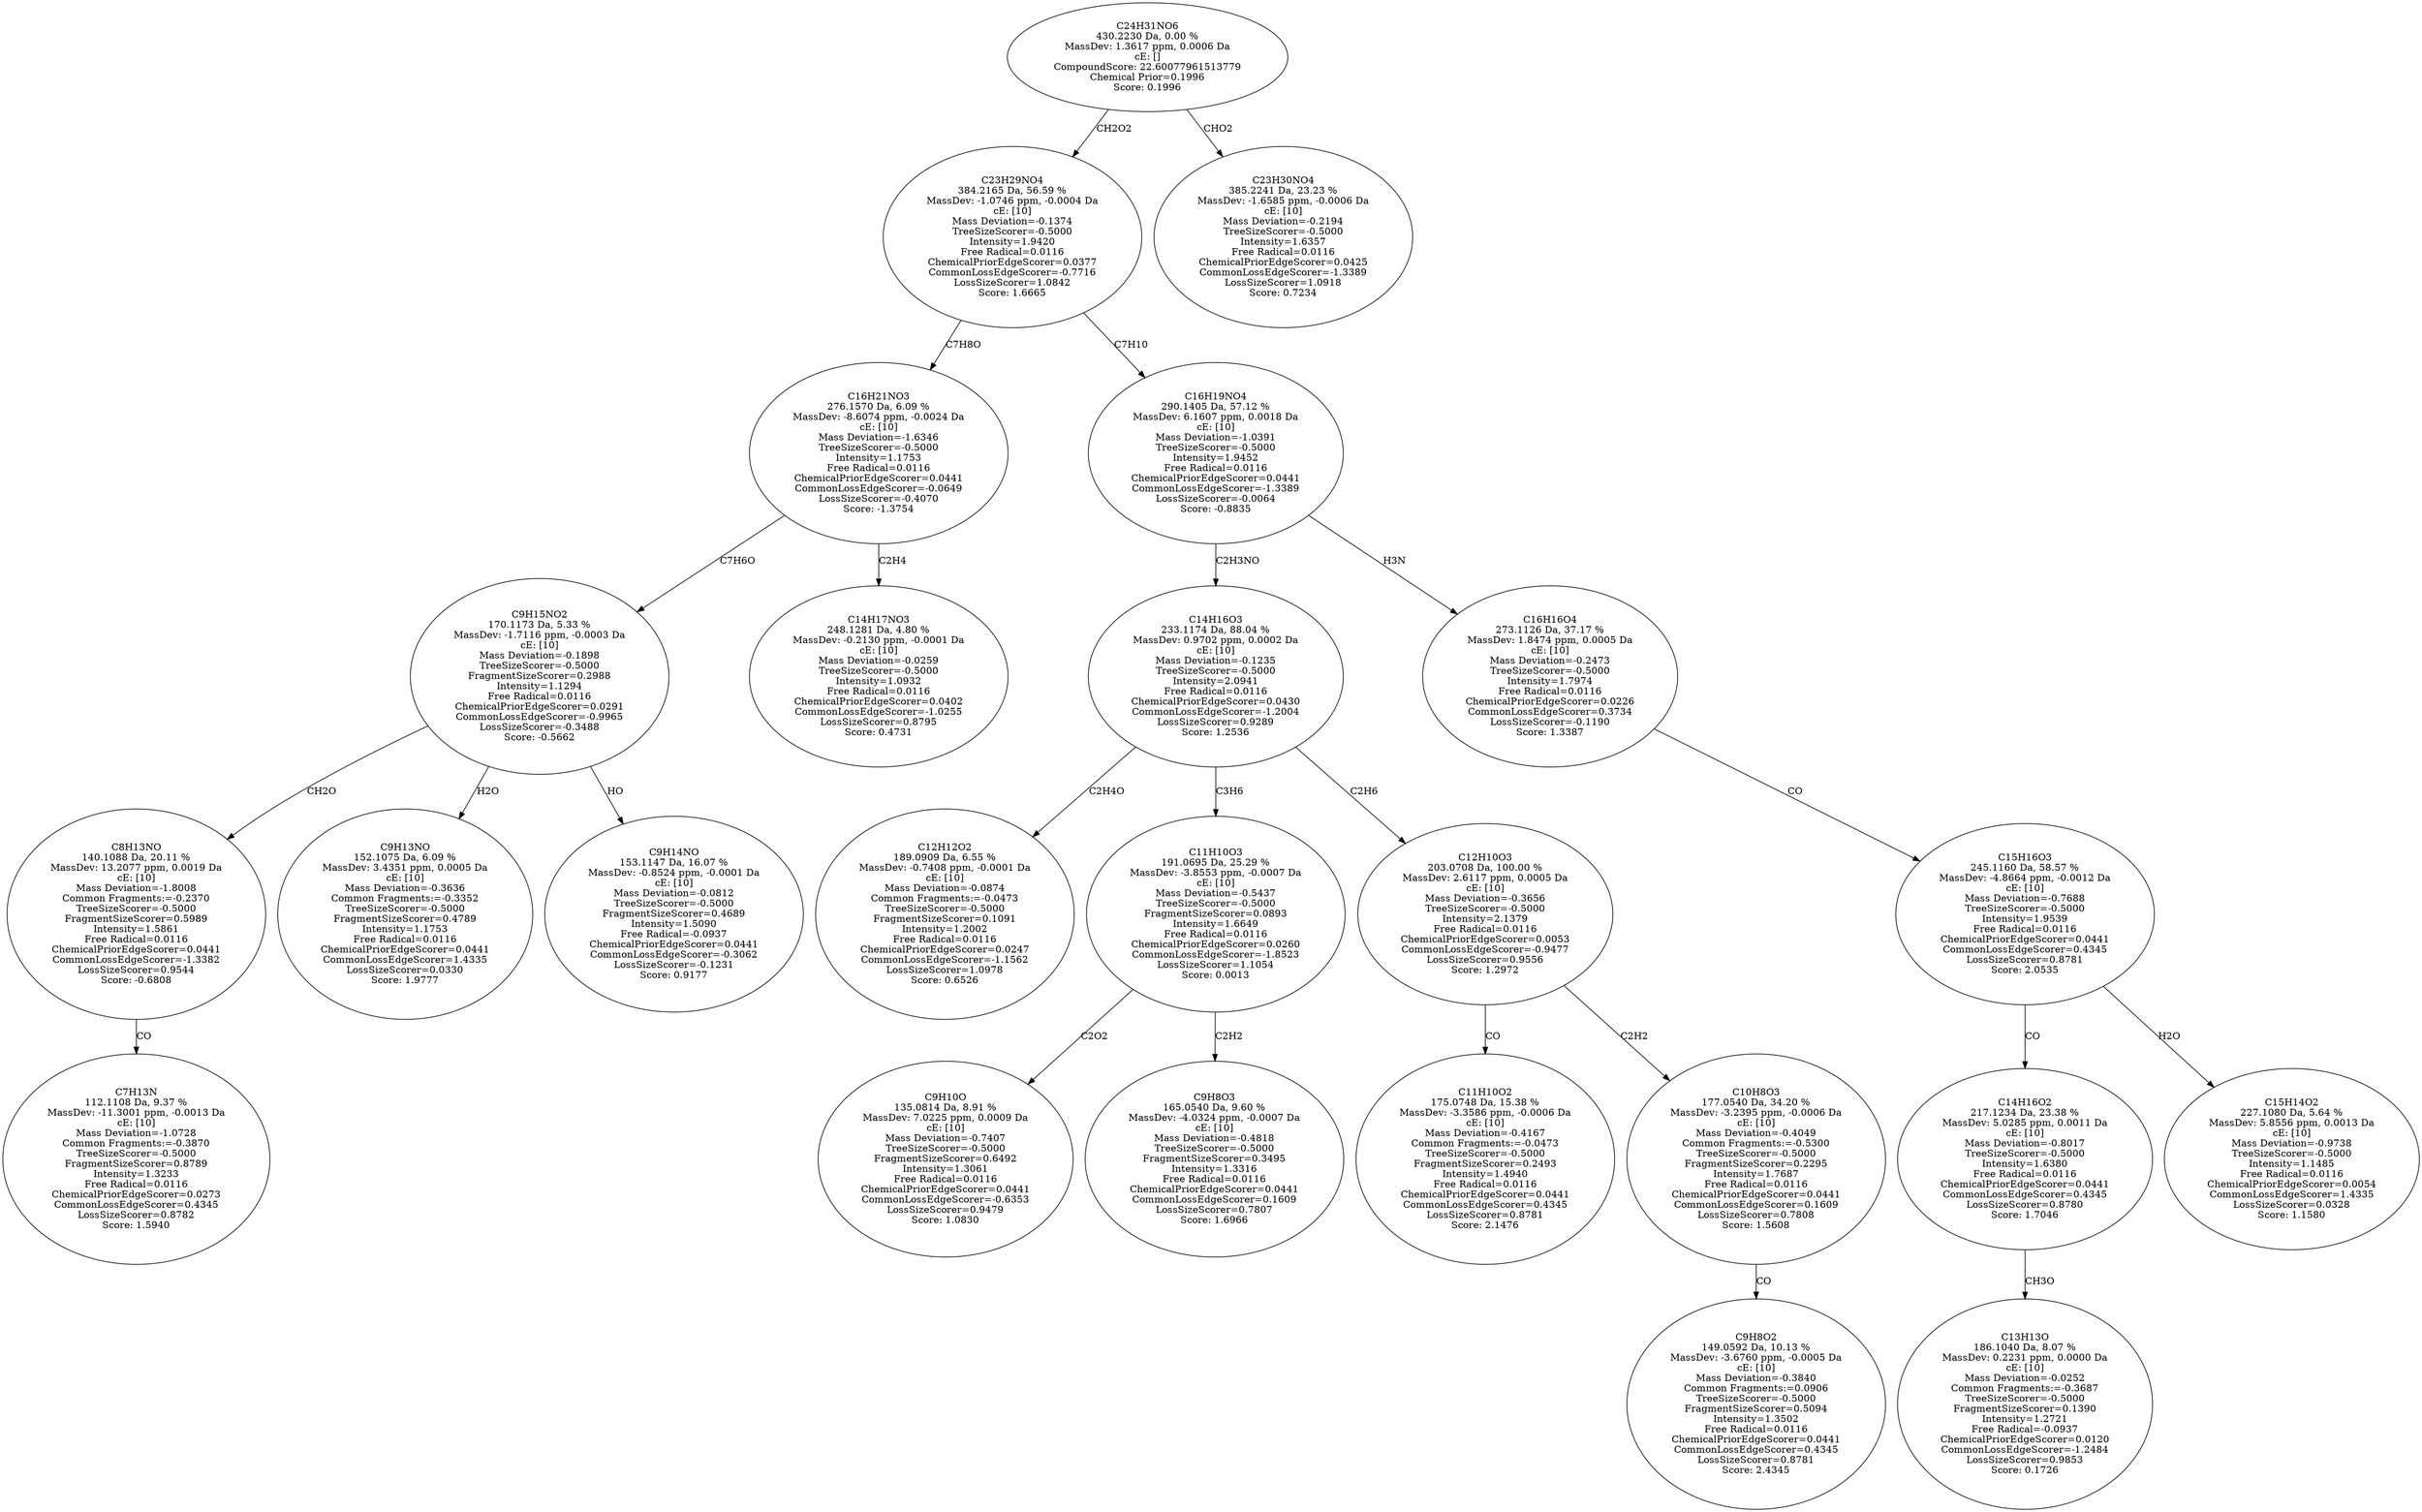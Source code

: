 strict digraph {
v1 [label="C7H13N\n112.1108 Da, 9.37 %\nMassDev: -11.3001 ppm, -0.0013 Da\ncE: [10]\nMass Deviation=-1.0728\nCommon Fragments:=-0.3870\nTreeSizeScorer=-0.5000\nFragmentSizeScorer=0.8789\nIntensity=1.3233\nFree Radical=0.0116\nChemicalPriorEdgeScorer=0.0273\nCommonLossEdgeScorer=0.4345\nLossSizeScorer=0.8782\nScore: 1.5940"];
v2 [label="C8H13NO\n140.1088 Da, 20.11 %\nMassDev: 13.2077 ppm, 0.0019 Da\ncE: [10]\nMass Deviation=-1.8008\nCommon Fragments:=-0.2370\nTreeSizeScorer=-0.5000\nFragmentSizeScorer=0.5989\nIntensity=1.5861\nFree Radical=0.0116\nChemicalPriorEdgeScorer=0.0441\nCommonLossEdgeScorer=-1.3382\nLossSizeScorer=0.9544\nScore: -0.6808"];
v3 [label="C9H13NO\n152.1075 Da, 6.09 %\nMassDev: 3.4351 ppm, 0.0005 Da\ncE: [10]\nMass Deviation=-0.3636\nCommon Fragments:=-0.3352\nTreeSizeScorer=-0.5000\nFragmentSizeScorer=0.4789\nIntensity=1.1753\nFree Radical=0.0116\nChemicalPriorEdgeScorer=0.0441\nCommonLossEdgeScorer=1.4335\nLossSizeScorer=0.0330\nScore: 1.9777"];
v4 [label="C9H14NO\n153.1147 Da, 16.07 %\nMassDev: -0.8524 ppm, -0.0001 Da\ncE: [10]\nMass Deviation=-0.0812\nTreeSizeScorer=-0.5000\nFragmentSizeScorer=0.4689\nIntensity=1.5090\nFree Radical=-0.0937\nChemicalPriorEdgeScorer=0.0441\nCommonLossEdgeScorer=-0.3062\nLossSizeScorer=-0.1231\nScore: 0.9177"];
v5 [label="C9H15NO2\n170.1173 Da, 5.33 %\nMassDev: -1.7116 ppm, -0.0003 Da\ncE: [10]\nMass Deviation=-0.1898\nTreeSizeScorer=-0.5000\nFragmentSizeScorer=0.2988\nIntensity=1.1294\nFree Radical=0.0116\nChemicalPriorEdgeScorer=0.0291\nCommonLossEdgeScorer=-0.9965\nLossSizeScorer=-0.3488\nScore: -0.5662"];
v6 [label="C14H17NO3\n248.1281 Da, 4.80 %\nMassDev: -0.2130 ppm, -0.0001 Da\ncE: [10]\nMass Deviation=-0.0259\nTreeSizeScorer=-0.5000\nIntensity=1.0932\nFree Radical=0.0116\nChemicalPriorEdgeScorer=0.0402\nCommonLossEdgeScorer=-1.0255\nLossSizeScorer=0.8795\nScore: 0.4731"];
v7 [label="C16H21NO3\n276.1570 Da, 6.09 %\nMassDev: -8.6074 ppm, -0.0024 Da\ncE: [10]\nMass Deviation=-1.6346\nTreeSizeScorer=-0.5000\nIntensity=1.1753\nFree Radical=0.0116\nChemicalPriorEdgeScorer=0.0441\nCommonLossEdgeScorer=-0.0649\nLossSizeScorer=-0.4070\nScore: -1.3754"];
v8 [label="C12H12O2\n189.0909 Da, 6.55 %\nMassDev: -0.7408 ppm, -0.0001 Da\ncE: [10]\nMass Deviation=-0.0874\nCommon Fragments:=-0.0473\nTreeSizeScorer=-0.5000\nFragmentSizeScorer=0.1091\nIntensity=1.2002\nFree Radical=0.0116\nChemicalPriorEdgeScorer=0.0247\nCommonLossEdgeScorer=-1.1562\nLossSizeScorer=1.0978\nScore: 0.6526"];
v9 [label="C9H10O\n135.0814 Da, 8.91 %\nMassDev: 7.0225 ppm, 0.0009 Da\ncE: [10]\nMass Deviation=-0.7407\nTreeSizeScorer=-0.5000\nFragmentSizeScorer=0.6492\nIntensity=1.3061\nFree Radical=0.0116\nChemicalPriorEdgeScorer=0.0441\nCommonLossEdgeScorer=-0.6353\nLossSizeScorer=0.9479\nScore: 1.0830"];
v10 [label="C9H8O3\n165.0540 Da, 9.60 %\nMassDev: -4.0324 ppm, -0.0007 Da\ncE: [10]\nMass Deviation=-0.4818\nTreeSizeScorer=-0.5000\nFragmentSizeScorer=0.3495\nIntensity=1.3316\nFree Radical=0.0116\nChemicalPriorEdgeScorer=0.0441\nCommonLossEdgeScorer=0.1609\nLossSizeScorer=0.7807\nScore: 1.6966"];
v11 [label="C11H10O3\n191.0695 Da, 25.29 %\nMassDev: -3.8553 ppm, -0.0007 Da\ncE: [10]\nMass Deviation=-0.5437\nTreeSizeScorer=-0.5000\nFragmentSizeScorer=0.0893\nIntensity=1.6649\nFree Radical=0.0116\nChemicalPriorEdgeScorer=0.0260\nCommonLossEdgeScorer=-1.8523\nLossSizeScorer=1.1054\nScore: 0.0013"];
v12 [label="C11H10O2\n175.0748 Da, 15.38 %\nMassDev: -3.3586 ppm, -0.0006 Da\ncE: [10]\nMass Deviation=-0.4167\nCommon Fragments:=-0.0473\nTreeSizeScorer=-0.5000\nFragmentSizeScorer=0.2493\nIntensity=1.4940\nFree Radical=0.0116\nChemicalPriorEdgeScorer=0.0441\nCommonLossEdgeScorer=0.4345\nLossSizeScorer=0.8781\nScore: 2.1476"];
v13 [label="C9H8O2\n149.0592 Da, 10.13 %\nMassDev: -3.6760 ppm, -0.0005 Da\ncE: [10]\nMass Deviation=-0.3840\nCommon Fragments:=0.0906\nTreeSizeScorer=-0.5000\nFragmentSizeScorer=0.5094\nIntensity=1.3502\nFree Radical=0.0116\nChemicalPriorEdgeScorer=0.0441\nCommonLossEdgeScorer=0.4345\nLossSizeScorer=0.8781\nScore: 2.4345"];
v14 [label="C10H8O3\n177.0540 Da, 34.20 %\nMassDev: -3.2395 ppm, -0.0006 Da\ncE: [10]\nMass Deviation=-0.4049\nCommon Fragments:=-0.5300\nTreeSizeScorer=-0.5000\nFragmentSizeScorer=0.2295\nIntensity=1.7687\nFree Radical=0.0116\nChemicalPriorEdgeScorer=0.0441\nCommonLossEdgeScorer=0.1609\nLossSizeScorer=0.7808\nScore: 1.5608"];
v15 [label="C12H10O3\n203.0708 Da, 100.00 %\nMassDev: 2.6117 ppm, 0.0005 Da\ncE: [10]\nMass Deviation=-0.3656\nTreeSizeScorer=-0.5000\nIntensity=2.1379\nFree Radical=0.0116\nChemicalPriorEdgeScorer=0.0053\nCommonLossEdgeScorer=-0.9477\nLossSizeScorer=0.9556\nScore: 1.2972"];
v16 [label="C14H16O3\n233.1174 Da, 88.04 %\nMassDev: 0.9702 ppm, 0.0002 Da\ncE: [10]\nMass Deviation=-0.1235\nTreeSizeScorer=-0.5000\nIntensity=2.0941\nFree Radical=0.0116\nChemicalPriorEdgeScorer=0.0430\nCommonLossEdgeScorer=-1.2004\nLossSizeScorer=0.9289\nScore: 1.2536"];
v17 [label="C13H13O\n186.1040 Da, 8.07 %\nMassDev: 0.2231 ppm, 0.0000 Da\ncE: [10]\nMass Deviation=-0.0252\nCommon Fragments:=-0.3687\nTreeSizeScorer=-0.5000\nFragmentSizeScorer=0.1390\nIntensity=1.2721\nFree Radical=-0.0937\nChemicalPriorEdgeScorer=0.0120\nCommonLossEdgeScorer=-1.2484\nLossSizeScorer=0.9853\nScore: 0.1726"];
v18 [label="C14H16O2\n217.1234 Da, 23.38 %\nMassDev: 5.0285 ppm, 0.0011 Da\ncE: [10]\nMass Deviation=-0.8017\nTreeSizeScorer=-0.5000\nIntensity=1.6380\nFree Radical=0.0116\nChemicalPriorEdgeScorer=0.0441\nCommonLossEdgeScorer=0.4345\nLossSizeScorer=0.8780\nScore: 1.7046"];
v19 [label="C15H14O2\n227.1080 Da, 5.64 %\nMassDev: 5.8556 ppm, 0.0013 Da\ncE: [10]\nMass Deviation=-0.9738\nTreeSizeScorer=-0.5000\nIntensity=1.1485\nFree Radical=0.0116\nChemicalPriorEdgeScorer=0.0054\nCommonLossEdgeScorer=1.4335\nLossSizeScorer=0.0328\nScore: 1.1580"];
v20 [label="C15H16O3\n245.1160 Da, 58.57 %\nMassDev: -4.8664 ppm, -0.0012 Da\ncE: [10]\nMass Deviation=-0.7688\nTreeSizeScorer=-0.5000\nIntensity=1.9539\nFree Radical=0.0116\nChemicalPriorEdgeScorer=0.0441\nCommonLossEdgeScorer=0.4345\nLossSizeScorer=0.8781\nScore: 2.0535"];
v21 [label="C16H16O4\n273.1126 Da, 37.17 %\nMassDev: 1.8474 ppm, 0.0005 Da\ncE: [10]\nMass Deviation=-0.2473\nTreeSizeScorer=-0.5000\nIntensity=1.7974\nFree Radical=0.0116\nChemicalPriorEdgeScorer=0.0226\nCommonLossEdgeScorer=0.3734\nLossSizeScorer=-0.1190\nScore: 1.3387"];
v22 [label="C16H19NO4\n290.1405 Da, 57.12 %\nMassDev: 6.1607 ppm, 0.0018 Da\ncE: [10]\nMass Deviation=-1.0391\nTreeSizeScorer=-0.5000\nIntensity=1.9452\nFree Radical=0.0116\nChemicalPriorEdgeScorer=0.0441\nCommonLossEdgeScorer=-1.3389\nLossSizeScorer=-0.0064\nScore: -0.8835"];
v23 [label="C23H29NO4\n384.2165 Da, 56.59 %\nMassDev: -1.0746 ppm, -0.0004 Da\ncE: [10]\nMass Deviation=-0.1374\nTreeSizeScorer=-0.5000\nIntensity=1.9420\nFree Radical=0.0116\nChemicalPriorEdgeScorer=0.0377\nCommonLossEdgeScorer=-0.7716\nLossSizeScorer=1.0842\nScore: 1.6665"];
v24 [label="C23H30NO4\n385.2241 Da, 23.23 %\nMassDev: -1.6585 ppm, -0.0006 Da\ncE: [10]\nMass Deviation=-0.2194\nTreeSizeScorer=-0.5000\nIntensity=1.6357\nFree Radical=0.0116\nChemicalPriorEdgeScorer=0.0425\nCommonLossEdgeScorer=-1.3389\nLossSizeScorer=1.0918\nScore: 0.7234"];
v25 [label="C24H31NO6\n430.2230 Da, 0.00 %\nMassDev: 1.3617 ppm, 0.0006 Da\ncE: []\nCompoundScore: 22.60077961513779\nChemical Prior=0.1996\nScore: 0.1996"];
v2 -> v1 [label="CO"];
v5 -> v2 [label="CH2O"];
v5 -> v3 [label="H2O"];
v5 -> v4 [label="HO"];
v7 -> v5 [label="C7H6O"];
v7 -> v6 [label="C2H4"];
v23 -> v7 [label="C7H8O"];
v16 -> v8 [label="C2H4O"];
v11 -> v9 [label="C2O2"];
v11 -> v10 [label="C2H2"];
v16 -> v11 [label="C3H6"];
v15 -> v12 [label="CO"];
v14 -> v13 [label="CO"];
v15 -> v14 [label="C2H2"];
v16 -> v15 [label="C2H6"];
v22 -> v16 [label="C2H3NO"];
v18 -> v17 [label="CH3O"];
v20 -> v18 [label="CO"];
v20 -> v19 [label="H2O"];
v21 -> v20 [label="CO"];
v22 -> v21 [label="H3N"];
v23 -> v22 [label="C7H10"];
v25 -> v23 [label="CH2O2"];
v25 -> v24 [label="CHO2"];
}